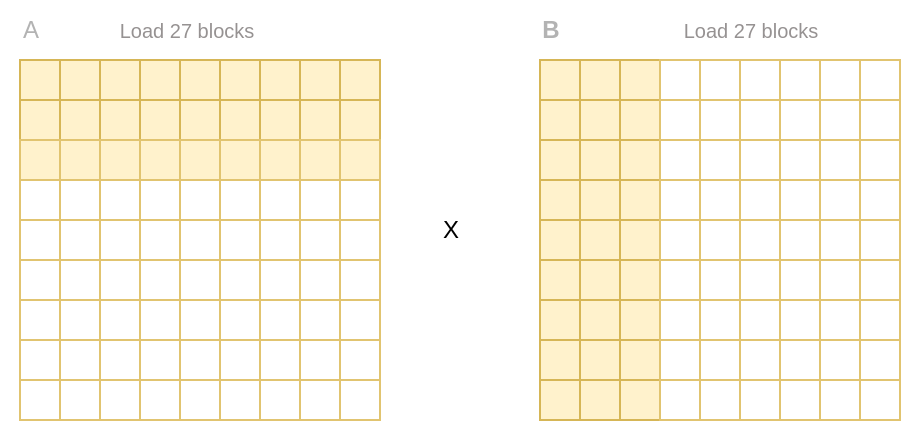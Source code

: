 <mxfile version="27.2.0">
  <diagram name="第 1 页" id="j6Y4k2UmRdQ2LZfALvH8">
    <mxGraphModel dx="1298" dy="830" grid="1" gridSize="10" guides="1" tooltips="1" connect="1" arrows="1" fold="1" page="1" pageScale="1" pageWidth="827" pageHeight="1169" math="0" shadow="0">
      <root>
        <mxCell id="0" />
        <mxCell id="1" parent="0" />
        <mxCell id="rxAq2k8TnSCdkmulAkpY-1" value="" style="rounded=0;whiteSpace=wrap;html=1;fillColor=#fff2cc;strokeColor=#d6b656;" parent="1" vertex="1">
          <mxGeometry x="280" y="80" width="20" height="20" as="geometry" />
        </mxCell>
        <mxCell id="rxAq2k8TnSCdkmulAkpY-2" value="" style="rounded=0;whiteSpace=wrap;html=1;fillColor=#fff2cc;strokeColor=#d6b656;" parent="1" vertex="1">
          <mxGeometry x="300" y="80" width="20" height="20" as="geometry" />
        </mxCell>
        <mxCell id="rxAq2k8TnSCdkmulAkpY-3" value="" style="rounded=0;whiteSpace=wrap;html=1;fillColor=#fff2cc;strokeColor=#d6b656;" parent="1" vertex="1">
          <mxGeometry x="320" y="80" width="20" height="20" as="geometry" />
        </mxCell>
        <mxCell id="rxAq2k8TnSCdkmulAkpY-4" value="" style="rounded=0;whiteSpace=wrap;html=1;fillColor=#fff2cc;strokeColor=#d6b656;" parent="1" vertex="1">
          <mxGeometry x="340" y="80" width="20" height="20" as="geometry" />
        </mxCell>
        <mxCell id="rxAq2k8TnSCdkmulAkpY-5" value="" style="rounded=0;whiteSpace=wrap;html=1;fillColor=#fff2cc;strokeColor=#d6b656;" parent="1" vertex="1">
          <mxGeometry x="360" y="80" width="20" height="20" as="geometry" />
        </mxCell>
        <mxCell id="rxAq2k8TnSCdkmulAkpY-6" value="" style="rounded=0;whiteSpace=wrap;html=1;fillColor=#fff2cc;strokeColor=#d6b656;" parent="1" vertex="1">
          <mxGeometry x="380" y="80" width="20" height="20" as="geometry" />
        </mxCell>
        <mxCell id="rxAq2k8TnSCdkmulAkpY-7" value="" style="rounded=0;whiteSpace=wrap;html=1;fillColor=#fff2cc;strokeColor=#d6b656;" parent="1" vertex="1">
          <mxGeometry x="400" y="80" width="20" height="20" as="geometry" />
        </mxCell>
        <mxCell id="rxAq2k8TnSCdkmulAkpY-8" value="" style="rounded=0;whiteSpace=wrap;html=1;fillColor=#fff2cc;strokeColor=#d6b656;" parent="1" vertex="1">
          <mxGeometry x="420" y="80" width="20" height="20" as="geometry" />
        </mxCell>
        <mxCell id="rxAq2k8TnSCdkmulAkpY-9" value="" style="rounded=0;whiteSpace=wrap;html=1;fillColor=#fff2cc;strokeColor=#d6b656;" parent="1" vertex="1">
          <mxGeometry x="440" y="80" width="20" height="20" as="geometry" />
        </mxCell>
        <mxCell id="rxAq2k8TnSCdkmulAkpY-11" value="" style="rounded=0;whiteSpace=wrap;html=1;fillColor=#fff2cc;strokeColor=#d6b656;" parent="1" vertex="1">
          <mxGeometry x="280" y="100" width="20" height="20" as="geometry" />
        </mxCell>
        <mxCell id="rxAq2k8TnSCdkmulAkpY-12" value="" style="rounded=0;whiteSpace=wrap;html=1;fillColor=#fff2cc;strokeColor=#d6b656;" parent="1" vertex="1">
          <mxGeometry x="300" y="100" width="20" height="20" as="geometry" />
        </mxCell>
        <mxCell id="rxAq2k8TnSCdkmulAkpY-13" value="" style="rounded=0;whiteSpace=wrap;html=1;fillColor=#fff2cc;strokeColor=#d6b656;" parent="1" vertex="1">
          <mxGeometry x="320" y="100" width="20" height="20" as="geometry" />
        </mxCell>
        <mxCell id="rxAq2k8TnSCdkmulAkpY-14" value="" style="rounded=0;whiteSpace=wrap;html=1;fillColor=#fff2cc;strokeColor=#d6b656;" parent="1" vertex="1">
          <mxGeometry x="340" y="100" width="20" height="20" as="geometry" />
        </mxCell>
        <mxCell id="rxAq2k8TnSCdkmulAkpY-15" value="" style="rounded=0;whiteSpace=wrap;html=1;fillColor=#fff2cc;strokeColor=#d6b656;" parent="1" vertex="1">
          <mxGeometry x="360" y="100" width="20" height="20" as="geometry" />
        </mxCell>
        <mxCell id="rxAq2k8TnSCdkmulAkpY-16" value="" style="rounded=0;whiteSpace=wrap;html=1;fillColor=#fff2cc;strokeColor=#d6b656;" parent="1" vertex="1">
          <mxGeometry x="380" y="100" width="20" height="20" as="geometry" />
        </mxCell>
        <mxCell id="rxAq2k8TnSCdkmulAkpY-17" value="" style="rounded=0;whiteSpace=wrap;html=1;fillColor=#fff2cc;strokeColor=#d6b656;" parent="1" vertex="1">
          <mxGeometry x="400" y="100" width="20" height="20" as="geometry" />
        </mxCell>
        <mxCell id="rxAq2k8TnSCdkmulAkpY-18" value="" style="rounded=0;whiteSpace=wrap;html=1;fillColor=#fff2cc;strokeColor=#d6b656;" parent="1" vertex="1">
          <mxGeometry x="420" y="100" width="20" height="20" as="geometry" />
        </mxCell>
        <mxCell id="rxAq2k8TnSCdkmulAkpY-19" value="" style="rounded=0;whiteSpace=wrap;html=1;fillColor=#fff2cc;strokeColor=#d6b656;" parent="1" vertex="1">
          <mxGeometry x="440" y="100" width="20" height="20" as="geometry" />
        </mxCell>
        <mxCell id="rxAq2k8TnSCdkmulAkpY-20" value="" style="rounded=0;whiteSpace=wrap;html=1;fillColor=#fff2cc;strokeColor=light-dark(#e1c470, #6d5100);" parent="1" vertex="1">
          <mxGeometry x="280" y="120" width="20" height="20" as="geometry" />
        </mxCell>
        <mxCell id="rxAq2k8TnSCdkmulAkpY-21" value="" style="rounded=0;whiteSpace=wrap;html=1;fillColor=#fff2cc;strokeColor=light-dark(#e1c470, #6d5100);" parent="1" vertex="1">
          <mxGeometry x="300" y="120" width="20" height="20" as="geometry" />
        </mxCell>
        <mxCell id="rxAq2k8TnSCdkmulAkpY-22" value="" style="rounded=0;whiteSpace=wrap;html=1;fillColor=#fff2cc;strokeColor=light-dark(#e1c470, #6d5100);" parent="1" vertex="1">
          <mxGeometry x="320" y="120" width="20" height="20" as="geometry" />
        </mxCell>
        <mxCell id="rxAq2k8TnSCdkmulAkpY-23" value="" style="rounded=0;whiteSpace=wrap;html=1;fillColor=#fff2cc;strokeColor=light-dark(#e1c470, #6d5100);" parent="1" vertex="1">
          <mxGeometry x="340" y="120" width="20" height="20" as="geometry" />
        </mxCell>
        <mxCell id="rxAq2k8TnSCdkmulAkpY-24" value="" style="rounded=0;whiteSpace=wrap;html=1;fillColor=#fff2cc;strokeColor=light-dark(#e1c470, #6d5100);" parent="1" vertex="1">
          <mxGeometry x="360" y="120" width="20" height="20" as="geometry" />
        </mxCell>
        <mxCell id="rxAq2k8TnSCdkmulAkpY-25" value="" style="rounded=0;whiteSpace=wrap;html=1;fillColor=#fff2cc;strokeColor=light-dark(#e1c470, #6d5100);" parent="1" vertex="1">
          <mxGeometry x="380" y="120" width="20" height="20" as="geometry" />
        </mxCell>
        <mxCell id="rxAq2k8TnSCdkmulAkpY-26" value="" style="rounded=0;whiteSpace=wrap;html=1;fillColor=#fff2cc;strokeColor=light-dark(#e1c470, #6d5100);" parent="1" vertex="1">
          <mxGeometry x="400" y="120" width="20" height="20" as="geometry" />
        </mxCell>
        <mxCell id="rxAq2k8TnSCdkmulAkpY-27" value="" style="rounded=0;whiteSpace=wrap;html=1;fillColor=#fff2cc;strokeColor=light-dark(#e1c470, #6d5100);" parent="1" vertex="1">
          <mxGeometry x="420" y="120" width="20" height="20" as="geometry" />
        </mxCell>
        <mxCell id="rxAq2k8TnSCdkmulAkpY-28" value="" style="rounded=0;whiteSpace=wrap;html=1;fillColor=#fff2cc;strokeColor=light-dark(#e1c470, #6d5100);" parent="1" vertex="1">
          <mxGeometry x="440" y="120" width="20" height="20" as="geometry" />
        </mxCell>
        <mxCell id="rxAq2k8TnSCdkmulAkpY-29" value="" style="rounded=0;whiteSpace=wrap;html=1;strokeColor=light-dark(#e1c470, #6d5100);" parent="1" vertex="1">
          <mxGeometry x="280" y="140" width="20" height="20" as="geometry" />
        </mxCell>
        <mxCell id="rxAq2k8TnSCdkmulAkpY-30" value="" style="rounded=0;whiteSpace=wrap;html=1;strokeColor=light-dark(#e1c470, #6d5100);" parent="1" vertex="1">
          <mxGeometry x="300" y="140" width="20" height="20" as="geometry" />
        </mxCell>
        <mxCell id="rxAq2k8TnSCdkmulAkpY-31" value="" style="rounded=0;whiteSpace=wrap;html=1;strokeColor=light-dark(#e1c470, #6d5100);" parent="1" vertex="1">
          <mxGeometry x="320" y="140" width="20" height="20" as="geometry" />
        </mxCell>
        <mxCell id="rxAq2k8TnSCdkmulAkpY-32" value="" style="rounded=0;whiteSpace=wrap;html=1;strokeColor=light-dark(#e1c470, #6d5100);" parent="1" vertex="1">
          <mxGeometry x="340" y="140" width="20" height="20" as="geometry" />
        </mxCell>
        <mxCell id="rxAq2k8TnSCdkmulAkpY-33" value="" style="rounded=0;whiteSpace=wrap;html=1;strokeColor=light-dark(#e1c470, #6d5100);" parent="1" vertex="1">
          <mxGeometry x="360" y="140" width="20" height="20" as="geometry" />
        </mxCell>
        <mxCell id="rxAq2k8TnSCdkmulAkpY-34" value="" style="rounded=0;whiteSpace=wrap;html=1;strokeColor=light-dark(#e1c470, #6d5100);" parent="1" vertex="1">
          <mxGeometry x="380" y="140" width="20" height="20" as="geometry" />
        </mxCell>
        <mxCell id="rxAq2k8TnSCdkmulAkpY-35" value="" style="rounded=0;whiteSpace=wrap;html=1;strokeColor=light-dark(#e1c470, #6d5100);" parent="1" vertex="1">
          <mxGeometry x="400" y="140" width="20" height="20" as="geometry" />
        </mxCell>
        <mxCell id="rxAq2k8TnSCdkmulAkpY-36" value="" style="rounded=0;whiteSpace=wrap;html=1;strokeColor=light-dark(#e1c470, #6d5100);" parent="1" vertex="1">
          <mxGeometry x="420" y="140" width="20" height="20" as="geometry" />
        </mxCell>
        <mxCell id="rxAq2k8TnSCdkmulAkpY-37" value="" style="rounded=0;whiteSpace=wrap;html=1;strokeColor=light-dark(#e1c470, #6d5100);" parent="1" vertex="1">
          <mxGeometry x="440" y="140" width="20" height="20" as="geometry" />
        </mxCell>
        <mxCell id="rxAq2k8TnSCdkmulAkpY-38" value="" style="rounded=0;whiteSpace=wrap;html=1;strokeColor=light-dark(#e1c470, #6d5100);" parent="1" vertex="1">
          <mxGeometry x="280" y="160" width="20" height="20" as="geometry" />
        </mxCell>
        <mxCell id="rxAq2k8TnSCdkmulAkpY-39" value="" style="rounded=0;whiteSpace=wrap;html=1;strokeColor=light-dark(#e1c470, #6d5100);" parent="1" vertex="1">
          <mxGeometry x="300" y="160" width="20" height="20" as="geometry" />
        </mxCell>
        <mxCell id="rxAq2k8TnSCdkmulAkpY-40" value="" style="rounded=0;whiteSpace=wrap;html=1;strokeColor=light-dark(#e1c470, #6d5100);" parent="1" vertex="1">
          <mxGeometry x="320" y="160" width="20" height="20" as="geometry" />
        </mxCell>
        <mxCell id="rxAq2k8TnSCdkmulAkpY-41" value="" style="rounded=0;whiteSpace=wrap;html=1;strokeColor=light-dark(#e1c470, #6d5100);" parent="1" vertex="1">
          <mxGeometry x="340" y="160" width="20" height="20" as="geometry" />
        </mxCell>
        <mxCell id="rxAq2k8TnSCdkmulAkpY-42" value="" style="rounded=0;whiteSpace=wrap;html=1;strokeColor=light-dark(#e1c470, #6d5100);" parent="1" vertex="1">
          <mxGeometry x="360" y="160" width="20" height="20" as="geometry" />
        </mxCell>
        <mxCell id="rxAq2k8TnSCdkmulAkpY-43" value="" style="rounded=0;whiteSpace=wrap;html=1;strokeColor=light-dark(#e1c470, #6d5100);" parent="1" vertex="1">
          <mxGeometry x="380" y="160" width="20" height="20" as="geometry" />
        </mxCell>
        <mxCell id="rxAq2k8TnSCdkmulAkpY-44" value="" style="rounded=0;whiteSpace=wrap;html=1;strokeColor=light-dark(#e1c470, #6d5100);" parent="1" vertex="1">
          <mxGeometry x="400" y="160" width="20" height="20" as="geometry" />
        </mxCell>
        <mxCell id="rxAq2k8TnSCdkmulAkpY-45" value="" style="rounded=0;whiteSpace=wrap;html=1;strokeColor=light-dark(#e1c470, #6d5100);" parent="1" vertex="1">
          <mxGeometry x="420" y="160" width="20" height="20" as="geometry" />
        </mxCell>
        <mxCell id="rxAq2k8TnSCdkmulAkpY-46" value="" style="rounded=0;whiteSpace=wrap;html=1;strokeColor=light-dark(#e1c470, #6d5100);" parent="1" vertex="1">
          <mxGeometry x="440" y="160" width="20" height="20" as="geometry" />
        </mxCell>
        <mxCell id="rxAq2k8TnSCdkmulAkpY-47" value="" style="rounded=0;whiteSpace=wrap;html=1;strokeColor=light-dark(#e1c470, #6d5100);" parent="1" vertex="1">
          <mxGeometry x="280" y="180" width="20" height="20" as="geometry" />
        </mxCell>
        <mxCell id="rxAq2k8TnSCdkmulAkpY-48" value="" style="rounded=0;whiteSpace=wrap;html=1;strokeColor=light-dark(#e1c470, #6d5100);" parent="1" vertex="1">
          <mxGeometry x="300" y="180" width="20" height="20" as="geometry" />
        </mxCell>
        <mxCell id="rxAq2k8TnSCdkmulAkpY-49" value="" style="rounded=0;whiteSpace=wrap;html=1;strokeColor=light-dark(#e1c470, #6d5100);" parent="1" vertex="1">
          <mxGeometry x="320" y="180" width="20" height="20" as="geometry" />
        </mxCell>
        <mxCell id="rxAq2k8TnSCdkmulAkpY-50" value="" style="rounded=0;whiteSpace=wrap;html=1;strokeColor=light-dark(#e1c470, #6d5100);" parent="1" vertex="1">
          <mxGeometry x="340" y="180" width="20" height="20" as="geometry" />
        </mxCell>
        <mxCell id="rxAq2k8TnSCdkmulAkpY-51" value="" style="rounded=0;whiteSpace=wrap;html=1;strokeColor=light-dark(#e1c470, #6d5100);" parent="1" vertex="1">
          <mxGeometry x="360" y="180" width="20" height="20" as="geometry" />
        </mxCell>
        <mxCell id="rxAq2k8TnSCdkmulAkpY-52" value="" style="rounded=0;whiteSpace=wrap;html=1;strokeColor=light-dark(#e1c470, #6d5100);" parent="1" vertex="1">
          <mxGeometry x="380" y="180" width="20" height="20" as="geometry" />
        </mxCell>
        <mxCell id="rxAq2k8TnSCdkmulAkpY-53" value="" style="rounded=0;whiteSpace=wrap;html=1;strokeColor=light-dark(#e1c470, #6d5100);" parent="1" vertex="1">
          <mxGeometry x="400" y="180" width="20" height="20" as="geometry" />
        </mxCell>
        <mxCell id="rxAq2k8TnSCdkmulAkpY-54" value="" style="rounded=0;whiteSpace=wrap;html=1;strokeColor=light-dark(#e1c470, #6d5100);" parent="1" vertex="1">
          <mxGeometry x="420" y="180" width="20" height="20" as="geometry" />
        </mxCell>
        <mxCell id="rxAq2k8TnSCdkmulAkpY-55" value="" style="rounded=0;whiteSpace=wrap;html=1;strokeColor=light-dark(#e1c470, #6d5100);" parent="1" vertex="1">
          <mxGeometry x="440" y="180" width="20" height="20" as="geometry" />
        </mxCell>
        <mxCell id="rxAq2k8TnSCdkmulAkpY-56" value="" style="rounded=0;whiteSpace=wrap;html=1;strokeColor=light-dark(#e1c470, #6d5100);" parent="1" vertex="1">
          <mxGeometry x="280" y="200" width="20" height="20" as="geometry" />
        </mxCell>
        <mxCell id="rxAq2k8TnSCdkmulAkpY-57" value="" style="rounded=0;whiteSpace=wrap;html=1;strokeColor=light-dark(#e1c470, #6d5100);" parent="1" vertex="1">
          <mxGeometry x="300" y="200" width="20" height="20" as="geometry" />
        </mxCell>
        <mxCell id="rxAq2k8TnSCdkmulAkpY-58" value="" style="rounded=0;whiteSpace=wrap;html=1;strokeColor=light-dark(#e1c470, #6d5100);" parent="1" vertex="1">
          <mxGeometry x="320" y="200" width="20" height="20" as="geometry" />
        </mxCell>
        <mxCell id="rxAq2k8TnSCdkmulAkpY-59" value="" style="rounded=0;whiteSpace=wrap;html=1;strokeColor=light-dark(#e1c470, #6d5100);" parent="1" vertex="1">
          <mxGeometry x="340" y="200" width="20" height="20" as="geometry" />
        </mxCell>
        <mxCell id="rxAq2k8TnSCdkmulAkpY-60" value="" style="rounded=0;whiteSpace=wrap;html=1;strokeColor=light-dark(#e1c470, #6d5100);" parent="1" vertex="1">
          <mxGeometry x="360" y="200" width="20" height="20" as="geometry" />
        </mxCell>
        <mxCell id="rxAq2k8TnSCdkmulAkpY-61" value="" style="rounded=0;whiteSpace=wrap;html=1;strokeColor=light-dark(#e1c470, #6d5100);" parent="1" vertex="1">
          <mxGeometry x="380" y="200" width="20" height="20" as="geometry" />
        </mxCell>
        <mxCell id="rxAq2k8TnSCdkmulAkpY-62" value="" style="rounded=0;whiteSpace=wrap;html=1;strokeColor=light-dark(#e1c470, #6d5100);" parent="1" vertex="1">
          <mxGeometry x="400" y="200" width="20" height="20" as="geometry" />
        </mxCell>
        <mxCell id="rxAq2k8TnSCdkmulAkpY-63" value="" style="rounded=0;whiteSpace=wrap;html=1;strokeColor=light-dark(#e1c470, #6d5100);" parent="1" vertex="1">
          <mxGeometry x="420" y="200" width="20" height="20" as="geometry" />
        </mxCell>
        <mxCell id="rxAq2k8TnSCdkmulAkpY-64" value="" style="rounded=0;whiteSpace=wrap;html=1;strokeColor=light-dark(#e1c470, #6d5100);" parent="1" vertex="1">
          <mxGeometry x="440" y="200" width="20" height="20" as="geometry" />
        </mxCell>
        <mxCell id="rxAq2k8TnSCdkmulAkpY-65" value="" style="rounded=0;whiteSpace=wrap;html=1;strokeColor=light-dark(#e1c470, #6d5100);" parent="1" vertex="1">
          <mxGeometry x="280" y="220" width="20" height="20" as="geometry" />
        </mxCell>
        <mxCell id="rxAq2k8TnSCdkmulAkpY-66" value="" style="rounded=0;whiteSpace=wrap;html=1;strokeColor=light-dark(#e1c470, #6d5100);" parent="1" vertex="1">
          <mxGeometry x="300" y="220" width="20" height="20" as="geometry" />
        </mxCell>
        <mxCell id="rxAq2k8TnSCdkmulAkpY-67" value="" style="rounded=0;whiteSpace=wrap;html=1;strokeColor=light-dark(#e1c470, #6d5100);" parent="1" vertex="1">
          <mxGeometry x="320" y="220" width="20" height="20" as="geometry" />
        </mxCell>
        <mxCell id="rxAq2k8TnSCdkmulAkpY-68" value="" style="rounded=0;whiteSpace=wrap;html=1;strokeColor=light-dark(#e1c470, #6d5100);" parent="1" vertex="1">
          <mxGeometry x="340" y="220" width="20" height="20" as="geometry" />
        </mxCell>
        <mxCell id="rxAq2k8TnSCdkmulAkpY-69" value="" style="rounded=0;whiteSpace=wrap;html=1;strokeColor=light-dark(#e1c470, #6d5100);" parent="1" vertex="1">
          <mxGeometry x="360" y="220" width="20" height="20" as="geometry" />
        </mxCell>
        <mxCell id="rxAq2k8TnSCdkmulAkpY-70" value="" style="rounded=0;whiteSpace=wrap;html=1;strokeColor=light-dark(#e1c470, #6d5100);" parent="1" vertex="1">
          <mxGeometry x="380" y="220" width="20" height="20" as="geometry" />
        </mxCell>
        <mxCell id="rxAq2k8TnSCdkmulAkpY-71" value="" style="rounded=0;whiteSpace=wrap;html=1;strokeColor=light-dark(#e1c470, #6d5100);" parent="1" vertex="1">
          <mxGeometry x="400" y="220" width="20" height="20" as="geometry" />
        </mxCell>
        <mxCell id="rxAq2k8TnSCdkmulAkpY-72" value="" style="rounded=0;whiteSpace=wrap;html=1;strokeColor=light-dark(#e1c470, #6d5100);" parent="1" vertex="1">
          <mxGeometry x="420" y="220" width="20" height="20" as="geometry" />
        </mxCell>
        <mxCell id="rxAq2k8TnSCdkmulAkpY-73" value="" style="rounded=0;whiteSpace=wrap;html=1;strokeColor=light-dark(#e1c470, #6d5100);" parent="1" vertex="1">
          <mxGeometry x="440" y="220" width="20" height="20" as="geometry" />
        </mxCell>
        <mxCell id="rxAq2k8TnSCdkmulAkpY-74" value="" style="rounded=0;whiteSpace=wrap;html=1;strokeColor=light-dark(#e1c470, #6d5100);" parent="1" vertex="1">
          <mxGeometry x="280" y="240" width="20" height="20" as="geometry" />
        </mxCell>
        <mxCell id="rxAq2k8TnSCdkmulAkpY-75" value="" style="rounded=0;whiteSpace=wrap;html=1;strokeColor=light-dark(#e1c470, #6d5100);" parent="1" vertex="1">
          <mxGeometry x="300" y="240" width="20" height="20" as="geometry" />
        </mxCell>
        <mxCell id="rxAq2k8TnSCdkmulAkpY-76" value="" style="rounded=0;whiteSpace=wrap;html=1;strokeColor=light-dark(#e1c470, #6d5100);" parent="1" vertex="1">
          <mxGeometry x="320" y="240" width="20" height="20" as="geometry" />
        </mxCell>
        <mxCell id="rxAq2k8TnSCdkmulAkpY-77" value="" style="rounded=0;whiteSpace=wrap;html=1;strokeColor=light-dark(#e1c470, #6d5100);" parent="1" vertex="1">
          <mxGeometry x="340" y="240" width="20" height="20" as="geometry" />
        </mxCell>
        <mxCell id="rxAq2k8TnSCdkmulAkpY-78" value="" style="rounded=0;whiteSpace=wrap;html=1;strokeColor=light-dark(#e1c470, #6d5100);" parent="1" vertex="1">
          <mxGeometry x="360" y="240" width="20" height="20" as="geometry" />
        </mxCell>
        <mxCell id="rxAq2k8TnSCdkmulAkpY-79" value="" style="rounded=0;whiteSpace=wrap;html=1;strokeColor=light-dark(#e1c470, #6d5100);" parent="1" vertex="1">
          <mxGeometry x="380" y="240" width="20" height="20" as="geometry" />
        </mxCell>
        <mxCell id="rxAq2k8TnSCdkmulAkpY-80" value="" style="rounded=0;whiteSpace=wrap;html=1;strokeColor=light-dark(#e1c470, #6d5100);" parent="1" vertex="1">
          <mxGeometry x="400" y="240" width="20" height="20" as="geometry" />
        </mxCell>
        <mxCell id="rxAq2k8TnSCdkmulAkpY-81" value="" style="rounded=0;whiteSpace=wrap;html=1;strokeColor=light-dark(#e1c470, #6d5100);" parent="1" vertex="1">
          <mxGeometry x="420" y="240" width="20" height="20" as="geometry" />
        </mxCell>
        <mxCell id="rxAq2k8TnSCdkmulAkpY-82" value="" style="rounded=0;whiteSpace=wrap;html=1;strokeColor=light-dark(#e1c470, #6d5100);" parent="1" vertex="1">
          <mxGeometry x="440" y="240" width="20" height="20" as="geometry" />
        </mxCell>
        <mxCell id="rxAq2k8TnSCdkmulAkpY-83" value="" style="rounded=0;whiteSpace=wrap;html=1;strokeColor=#d6b656;fillColor=#fff2cc;" parent="1" vertex="1">
          <mxGeometry x="540" y="80" width="20" height="20" as="geometry" />
        </mxCell>
        <mxCell id="rxAq2k8TnSCdkmulAkpY-84" value="" style="rounded=0;whiteSpace=wrap;html=1;strokeColor=#d6b656;fillColor=#fff2cc;" parent="1" vertex="1">
          <mxGeometry x="560" y="80" width="20" height="20" as="geometry" />
        </mxCell>
        <mxCell id="rxAq2k8TnSCdkmulAkpY-85" value="" style="rounded=0;whiteSpace=wrap;html=1;strokeColor=#d6b656;fillColor=#fff2cc;" parent="1" vertex="1">
          <mxGeometry x="580" y="80" width="20" height="20" as="geometry" />
        </mxCell>
        <mxCell id="rxAq2k8TnSCdkmulAkpY-86" value="" style="rounded=0;whiteSpace=wrap;html=1;strokeColor=light-dark(#e1c470, #6d5100);" parent="1" vertex="1">
          <mxGeometry x="600" y="80" width="20" height="20" as="geometry" />
        </mxCell>
        <mxCell id="rxAq2k8TnSCdkmulAkpY-87" value="" style="rounded=0;whiteSpace=wrap;html=1;strokeColor=light-dark(#e1c470, #6d5100);" parent="1" vertex="1">
          <mxGeometry x="620" y="80" width="20" height="20" as="geometry" />
        </mxCell>
        <mxCell id="rxAq2k8TnSCdkmulAkpY-88" value="" style="rounded=0;whiteSpace=wrap;html=1;strokeColor=light-dark(#e1c470, #6d5100);" parent="1" vertex="1">
          <mxGeometry x="640" y="80" width="20" height="20" as="geometry" />
        </mxCell>
        <mxCell id="rxAq2k8TnSCdkmulAkpY-89" value="" style="rounded=0;whiteSpace=wrap;html=1;strokeColor=light-dark(#e1c470, #6d5100);" parent="1" vertex="1">
          <mxGeometry x="660" y="80" width="20" height="20" as="geometry" />
        </mxCell>
        <mxCell id="rxAq2k8TnSCdkmulAkpY-90" value="" style="rounded=0;whiteSpace=wrap;html=1;strokeColor=light-dark(#e1c470, #6d5100);" parent="1" vertex="1">
          <mxGeometry x="680" y="80" width="20" height="20" as="geometry" />
        </mxCell>
        <mxCell id="rxAq2k8TnSCdkmulAkpY-91" value="" style="rounded=0;whiteSpace=wrap;html=1;strokeColor=light-dark(#e1c470, #6d5100);" parent="1" vertex="1">
          <mxGeometry x="700" y="80" width="20" height="20" as="geometry" />
        </mxCell>
        <mxCell id="rxAq2k8TnSCdkmulAkpY-92" value="" style="rounded=0;whiteSpace=wrap;html=1;strokeColor=#d6b656;fillColor=#fff2cc;" parent="1" vertex="1">
          <mxGeometry x="540" y="100" width="20" height="20" as="geometry" />
        </mxCell>
        <mxCell id="rxAq2k8TnSCdkmulAkpY-93" value="" style="rounded=0;whiteSpace=wrap;html=1;strokeColor=#d6b656;fillColor=#fff2cc;" parent="1" vertex="1">
          <mxGeometry x="560" y="100" width="20" height="20" as="geometry" />
        </mxCell>
        <mxCell id="rxAq2k8TnSCdkmulAkpY-94" value="" style="rounded=0;whiteSpace=wrap;html=1;strokeColor=#d6b656;fillColor=#fff2cc;" parent="1" vertex="1">
          <mxGeometry x="580" y="100" width="20" height="20" as="geometry" />
        </mxCell>
        <mxCell id="rxAq2k8TnSCdkmulAkpY-95" value="" style="rounded=0;whiteSpace=wrap;html=1;strokeColor=light-dark(#e1c470, #6d5100);" parent="1" vertex="1">
          <mxGeometry x="600" y="100" width="20" height="20" as="geometry" />
        </mxCell>
        <mxCell id="rxAq2k8TnSCdkmulAkpY-96" value="" style="rounded=0;whiteSpace=wrap;html=1;strokeColor=light-dark(#e1c470, #6d5100);" parent="1" vertex="1">
          <mxGeometry x="620" y="100" width="20" height="20" as="geometry" />
        </mxCell>
        <mxCell id="rxAq2k8TnSCdkmulAkpY-97" value="" style="rounded=0;whiteSpace=wrap;html=1;strokeColor=light-dark(#e1c470, #6d5100);" parent="1" vertex="1">
          <mxGeometry x="640" y="100" width="20" height="20" as="geometry" />
        </mxCell>
        <mxCell id="rxAq2k8TnSCdkmulAkpY-98" value="" style="rounded=0;whiteSpace=wrap;html=1;strokeColor=light-dark(#e1c470, #6d5100);" parent="1" vertex="1">
          <mxGeometry x="660" y="100" width="20" height="20" as="geometry" />
        </mxCell>
        <mxCell id="rxAq2k8TnSCdkmulAkpY-99" value="" style="rounded=0;whiteSpace=wrap;html=1;strokeColor=light-dark(#e1c470, #6d5100);" parent="1" vertex="1">
          <mxGeometry x="680" y="100" width="20" height="20" as="geometry" />
        </mxCell>
        <mxCell id="rxAq2k8TnSCdkmulAkpY-100" value="" style="rounded=0;whiteSpace=wrap;html=1;strokeColor=light-dark(#e1c470, #6d5100);" parent="1" vertex="1">
          <mxGeometry x="700" y="100" width="20" height="20" as="geometry" />
        </mxCell>
        <mxCell id="rxAq2k8TnSCdkmulAkpY-101" value="" style="rounded=0;whiteSpace=wrap;html=1;strokeColor=#d6b656;fillColor=#fff2cc;" parent="1" vertex="1">
          <mxGeometry x="540" y="120" width="20" height="20" as="geometry" />
        </mxCell>
        <mxCell id="rxAq2k8TnSCdkmulAkpY-102" value="" style="rounded=0;whiteSpace=wrap;html=1;strokeColor=#d6b656;fillColor=#fff2cc;" parent="1" vertex="1">
          <mxGeometry x="560" y="120" width="20" height="20" as="geometry" />
        </mxCell>
        <mxCell id="rxAq2k8TnSCdkmulAkpY-103" value="" style="rounded=0;whiteSpace=wrap;html=1;strokeColor=#d6b656;fillColor=#fff2cc;" parent="1" vertex="1">
          <mxGeometry x="580" y="120" width="20" height="20" as="geometry" />
        </mxCell>
        <mxCell id="rxAq2k8TnSCdkmulAkpY-104" value="" style="rounded=0;whiteSpace=wrap;html=1;strokeColor=light-dark(#e1c470, #6d5100);" parent="1" vertex="1">
          <mxGeometry x="600" y="120" width="20" height="20" as="geometry" />
        </mxCell>
        <mxCell id="rxAq2k8TnSCdkmulAkpY-105" value="" style="rounded=0;whiteSpace=wrap;html=1;strokeColor=light-dark(#e1c470, #6d5100);" parent="1" vertex="1">
          <mxGeometry x="620" y="120" width="20" height="20" as="geometry" />
        </mxCell>
        <mxCell id="rxAq2k8TnSCdkmulAkpY-106" value="" style="rounded=0;whiteSpace=wrap;html=1;strokeColor=light-dark(#e1c470, #6d5100);" parent="1" vertex="1">
          <mxGeometry x="640" y="120" width="20" height="20" as="geometry" />
        </mxCell>
        <mxCell id="rxAq2k8TnSCdkmulAkpY-107" value="" style="rounded=0;whiteSpace=wrap;html=1;strokeColor=light-dark(#e1c470, #6d5100);" parent="1" vertex="1">
          <mxGeometry x="660" y="120" width="20" height="20" as="geometry" />
        </mxCell>
        <mxCell id="rxAq2k8TnSCdkmulAkpY-108" value="" style="rounded=0;whiteSpace=wrap;html=1;strokeColor=light-dark(#e1c470, #6d5100);" parent="1" vertex="1">
          <mxGeometry x="680" y="120" width="20" height="20" as="geometry" />
        </mxCell>
        <mxCell id="rxAq2k8TnSCdkmulAkpY-109" value="" style="rounded=0;whiteSpace=wrap;html=1;strokeColor=light-dark(#e1c470, #6d5100);" parent="1" vertex="1">
          <mxGeometry x="700" y="120" width="20" height="20" as="geometry" />
        </mxCell>
        <mxCell id="rxAq2k8TnSCdkmulAkpY-110" value="" style="rounded=0;whiteSpace=wrap;html=1;strokeColor=#d6b656;fillColor=#fff2cc;" parent="1" vertex="1">
          <mxGeometry x="540" y="140" width="20" height="20" as="geometry" />
        </mxCell>
        <mxCell id="rxAq2k8TnSCdkmulAkpY-111" value="" style="rounded=0;whiteSpace=wrap;html=1;strokeColor=#d6b656;fillColor=#fff2cc;" parent="1" vertex="1">
          <mxGeometry x="560" y="140" width="20" height="20" as="geometry" />
        </mxCell>
        <mxCell id="rxAq2k8TnSCdkmulAkpY-112" value="" style="rounded=0;whiteSpace=wrap;html=1;strokeColor=#d6b656;fillColor=#fff2cc;" parent="1" vertex="1">
          <mxGeometry x="580" y="140" width="20" height="20" as="geometry" />
        </mxCell>
        <mxCell id="rxAq2k8TnSCdkmulAkpY-113" value="" style="rounded=0;whiteSpace=wrap;html=1;strokeColor=light-dark(#e1c470, #6d5100);" parent="1" vertex="1">
          <mxGeometry x="600" y="140" width="20" height="20" as="geometry" />
        </mxCell>
        <mxCell id="rxAq2k8TnSCdkmulAkpY-114" value="" style="rounded=0;whiteSpace=wrap;html=1;strokeColor=light-dark(#e1c470, #6d5100);" parent="1" vertex="1">
          <mxGeometry x="620" y="140" width="20" height="20" as="geometry" />
        </mxCell>
        <mxCell id="rxAq2k8TnSCdkmulAkpY-115" value="" style="rounded=0;whiteSpace=wrap;html=1;strokeColor=light-dark(#e1c470, #6d5100);" parent="1" vertex="1">
          <mxGeometry x="640" y="140" width="20" height="20" as="geometry" />
        </mxCell>
        <mxCell id="rxAq2k8TnSCdkmulAkpY-116" value="" style="rounded=0;whiteSpace=wrap;html=1;strokeColor=light-dark(#e1c470, #6d5100);" parent="1" vertex="1">
          <mxGeometry x="660" y="140" width="20" height="20" as="geometry" />
        </mxCell>
        <mxCell id="rxAq2k8TnSCdkmulAkpY-117" value="" style="rounded=0;whiteSpace=wrap;html=1;strokeColor=light-dark(#e1c470, #6d5100);" parent="1" vertex="1">
          <mxGeometry x="680" y="140" width="20" height="20" as="geometry" />
        </mxCell>
        <mxCell id="rxAq2k8TnSCdkmulAkpY-118" value="" style="rounded=0;whiteSpace=wrap;html=1;strokeColor=light-dark(#e1c470, #6d5100);" parent="1" vertex="1">
          <mxGeometry x="700" y="140" width="20" height="20" as="geometry" />
        </mxCell>
        <mxCell id="rxAq2k8TnSCdkmulAkpY-119" value="" style="rounded=0;whiteSpace=wrap;html=1;strokeColor=#d6b656;fillColor=#fff2cc;" parent="1" vertex="1">
          <mxGeometry x="540" y="160" width="20" height="20" as="geometry" />
        </mxCell>
        <mxCell id="rxAq2k8TnSCdkmulAkpY-120" value="" style="rounded=0;whiteSpace=wrap;html=1;strokeColor=#d6b656;fillColor=#fff2cc;" parent="1" vertex="1">
          <mxGeometry x="560" y="160" width="20" height="20" as="geometry" />
        </mxCell>
        <mxCell id="rxAq2k8TnSCdkmulAkpY-121" value="" style="rounded=0;whiteSpace=wrap;html=1;strokeColor=#d6b656;fillColor=#fff2cc;" parent="1" vertex="1">
          <mxGeometry x="580" y="160" width="20" height="20" as="geometry" />
        </mxCell>
        <mxCell id="rxAq2k8TnSCdkmulAkpY-122" value="" style="rounded=0;whiteSpace=wrap;html=1;strokeColor=light-dark(#e1c470, #6d5100);" parent="1" vertex="1">
          <mxGeometry x="600" y="160" width="20" height="20" as="geometry" />
        </mxCell>
        <mxCell id="rxAq2k8TnSCdkmulAkpY-123" value="" style="rounded=0;whiteSpace=wrap;html=1;strokeColor=light-dark(#e1c470, #6d5100);" parent="1" vertex="1">
          <mxGeometry x="620" y="160" width="20" height="20" as="geometry" />
        </mxCell>
        <mxCell id="rxAq2k8TnSCdkmulAkpY-124" value="" style="rounded=0;whiteSpace=wrap;html=1;strokeColor=light-dark(#e1c470, #6d5100);" parent="1" vertex="1">
          <mxGeometry x="640" y="160" width="20" height="20" as="geometry" />
        </mxCell>
        <mxCell id="rxAq2k8TnSCdkmulAkpY-125" value="" style="rounded=0;whiteSpace=wrap;html=1;strokeColor=light-dark(#e1c470, #6d5100);" parent="1" vertex="1">
          <mxGeometry x="660" y="160" width="20" height="20" as="geometry" />
        </mxCell>
        <mxCell id="rxAq2k8TnSCdkmulAkpY-126" value="" style="rounded=0;whiteSpace=wrap;html=1;strokeColor=light-dark(#e1c470, #6d5100);" parent="1" vertex="1">
          <mxGeometry x="680" y="160" width="20" height="20" as="geometry" />
        </mxCell>
        <mxCell id="rxAq2k8TnSCdkmulAkpY-127" value="" style="rounded=0;whiteSpace=wrap;html=1;strokeColor=light-dark(#e1c470, #6d5100);" parent="1" vertex="1">
          <mxGeometry x="700" y="160" width="20" height="20" as="geometry" />
        </mxCell>
        <mxCell id="rxAq2k8TnSCdkmulAkpY-128" value="" style="rounded=0;whiteSpace=wrap;html=1;strokeColor=#d6b656;fillColor=#fff2cc;" parent="1" vertex="1">
          <mxGeometry x="540" y="180" width="20" height="20" as="geometry" />
        </mxCell>
        <mxCell id="rxAq2k8TnSCdkmulAkpY-129" value="" style="rounded=0;whiteSpace=wrap;html=1;strokeColor=#d6b656;fillColor=#fff2cc;" parent="1" vertex="1">
          <mxGeometry x="560" y="180" width="20" height="20" as="geometry" />
        </mxCell>
        <mxCell id="rxAq2k8TnSCdkmulAkpY-130" value="" style="rounded=0;whiteSpace=wrap;html=1;strokeColor=#d6b656;fillColor=#fff2cc;" parent="1" vertex="1">
          <mxGeometry x="580" y="180" width="20" height="20" as="geometry" />
        </mxCell>
        <mxCell id="rxAq2k8TnSCdkmulAkpY-131" value="" style="rounded=0;whiteSpace=wrap;html=1;strokeColor=light-dark(#e1c470, #6d5100);" parent="1" vertex="1">
          <mxGeometry x="600" y="180" width="20" height="20" as="geometry" />
        </mxCell>
        <mxCell id="rxAq2k8TnSCdkmulAkpY-132" value="" style="rounded=0;whiteSpace=wrap;html=1;strokeColor=light-dark(#e1c470, #6d5100);" parent="1" vertex="1">
          <mxGeometry x="620" y="180" width="20" height="20" as="geometry" />
        </mxCell>
        <mxCell id="rxAq2k8TnSCdkmulAkpY-133" value="" style="rounded=0;whiteSpace=wrap;html=1;strokeColor=light-dark(#e1c470, #6d5100);" parent="1" vertex="1">
          <mxGeometry x="640" y="180" width="20" height="20" as="geometry" />
        </mxCell>
        <mxCell id="rxAq2k8TnSCdkmulAkpY-134" value="" style="rounded=0;whiteSpace=wrap;html=1;strokeColor=light-dark(#e1c470, #6d5100);" parent="1" vertex="1">
          <mxGeometry x="660" y="180" width="20" height="20" as="geometry" />
        </mxCell>
        <mxCell id="rxAq2k8TnSCdkmulAkpY-135" value="" style="rounded=0;whiteSpace=wrap;html=1;strokeColor=light-dark(#e1c470, #6d5100);" parent="1" vertex="1">
          <mxGeometry x="680" y="180" width="20" height="20" as="geometry" />
        </mxCell>
        <mxCell id="rxAq2k8TnSCdkmulAkpY-136" value="" style="rounded=0;whiteSpace=wrap;html=1;strokeColor=light-dark(#e1c470, #6d5100);" parent="1" vertex="1">
          <mxGeometry x="700" y="180" width="20" height="20" as="geometry" />
        </mxCell>
        <mxCell id="rxAq2k8TnSCdkmulAkpY-137" value="" style="rounded=0;whiteSpace=wrap;html=1;strokeColor=#d6b656;fillColor=#fff2cc;" parent="1" vertex="1">
          <mxGeometry x="540" y="200" width="20" height="20" as="geometry" />
        </mxCell>
        <mxCell id="rxAq2k8TnSCdkmulAkpY-138" value="" style="rounded=0;whiteSpace=wrap;html=1;strokeColor=#d6b656;fillColor=#fff2cc;" parent="1" vertex="1">
          <mxGeometry x="560" y="200" width="20" height="20" as="geometry" />
        </mxCell>
        <mxCell id="rxAq2k8TnSCdkmulAkpY-139" value="" style="rounded=0;whiteSpace=wrap;html=1;strokeColor=#d6b656;fillColor=#fff2cc;" parent="1" vertex="1">
          <mxGeometry x="580" y="200" width="20" height="20" as="geometry" />
        </mxCell>
        <mxCell id="rxAq2k8TnSCdkmulAkpY-140" value="" style="rounded=0;whiteSpace=wrap;html=1;strokeColor=light-dark(#e1c470, #6d5100);" parent="1" vertex="1">
          <mxGeometry x="600" y="200" width="20" height="20" as="geometry" />
        </mxCell>
        <mxCell id="rxAq2k8TnSCdkmulAkpY-141" value="" style="rounded=0;whiteSpace=wrap;html=1;strokeColor=light-dark(#e1c470, #6d5100);" parent="1" vertex="1">
          <mxGeometry x="620" y="200" width="20" height="20" as="geometry" />
        </mxCell>
        <mxCell id="rxAq2k8TnSCdkmulAkpY-142" value="" style="rounded=0;whiteSpace=wrap;html=1;strokeColor=light-dark(#e1c470, #6d5100);" parent="1" vertex="1">
          <mxGeometry x="640" y="200" width="20" height="20" as="geometry" />
        </mxCell>
        <mxCell id="rxAq2k8TnSCdkmulAkpY-143" value="" style="rounded=0;whiteSpace=wrap;html=1;strokeColor=light-dark(#e1c470, #6d5100);" parent="1" vertex="1">
          <mxGeometry x="660" y="200" width="20" height="20" as="geometry" />
        </mxCell>
        <mxCell id="rxAq2k8TnSCdkmulAkpY-144" value="" style="rounded=0;whiteSpace=wrap;html=1;strokeColor=light-dark(#e1c470, #6d5100);" parent="1" vertex="1">
          <mxGeometry x="680" y="200" width="20" height="20" as="geometry" />
        </mxCell>
        <mxCell id="rxAq2k8TnSCdkmulAkpY-145" value="" style="rounded=0;whiteSpace=wrap;html=1;strokeColor=light-dark(#e1c470, #6d5100);" parent="1" vertex="1">
          <mxGeometry x="700" y="200" width="20" height="20" as="geometry" />
        </mxCell>
        <mxCell id="rxAq2k8TnSCdkmulAkpY-146" value="" style="rounded=0;whiteSpace=wrap;html=1;strokeColor=#d6b656;fillColor=#fff2cc;" parent="1" vertex="1">
          <mxGeometry x="540" y="220" width="20" height="20" as="geometry" />
        </mxCell>
        <mxCell id="rxAq2k8TnSCdkmulAkpY-147" value="" style="rounded=0;whiteSpace=wrap;html=1;strokeColor=#d6b656;fillColor=#fff2cc;" parent="1" vertex="1">
          <mxGeometry x="560" y="220" width="20" height="20" as="geometry" />
        </mxCell>
        <mxCell id="rxAq2k8TnSCdkmulAkpY-148" value="" style="rounded=0;whiteSpace=wrap;html=1;strokeColor=#d6b656;fillColor=#fff2cc;" parent="1" vertex="1">
          <mxGeometry x="580" y="220" width="20" height="20" as="geometry" />
        </mxCell>
        <mxCell id="rxAq2k8TnSCdkmulAkpY-149" value="" style="rounded=0;whiteSpace=wrap;html=1;strokeColor=light-dark(#e1c470, #6d5100);" parent="1" vertex="1">
          <mxGeometry x="600" y="220" width="20" height="20" as="geometry" />
        </mxCell>
        <mxCell id="rxAq2k8TnSCdkmulAkpY-150" value="" style="rounded=0;whiteSpace=wrap;html=1;strokeColor=light-dark(#e1c470, #6d5100);" parent="1" vertex="1">
          <mxGeometry x="620" y="220" width="20" height="20" as="geometry" />
        </mxCell>
        <mxCell id="rxAq2k8TnSCdkmulAkpY-151" value="" style="rounded=0;whiteSpace=wrap;html=1;strokeColor=light-dark(#e1c470, #6d5100);" parent="1" vertex="1">
          <mxGeometry x="640" y="220" width="20" height="20" as="geometry" />
        </mxCell>
        <mxCell id="rxAq2k8TnSCdkmulAkpY-152" value="" style="rounded=0;whiteSpace=wrap;html=1;strokeColor=light-dark(#e1c470, #6d5100);" parent="1" vertex="1">
          <mxGeometry x="660" y="220" width="20" height="20" as="geometry" />
        </mxCell>
        <mxCell id="rxAq2k8TnSCdkmulAkpY-153" value="" style="rounded=0;whiteSpace=wrap;html=1;strokeColor=light-dark(#e1c470, #6d5100);" parent="1" vertex="1">
          <mxGeometry x="680" y="220" width="20" height="20" as="geometry" />
        </mxCell>
        <mxCell id="rxAq2k8TnSCdkmulAkpY-154" value="" style="rounded=0;whiteSpace=wrap;html=1;strokeColor=light-dark(#e1c470, #6d5100);" parent="1" vertex="1">
          <mxGeometry x="700" y="220" width="20" height="20" as="geometry" />
        </mxCell>
        <mxCell id="rxAq2k8TnSCdkmulAkpY-155" value="" style="rounded=0;whiteSpace=wrap;html=1;strokeColor=#d6b656;fillColor=#fff2cc;" parent="1" vertex="1">
          <mxGeometry x="540" y="240" width="20" height="20" as="geometry" />
        </mxCell>
        <mxCell id="rxAq2k8TnSCdkmulAkpY-156" value="" style="rounded=0;whiteSpace=wrap;html=1;strokeColor=#d6b656;fillColor=#fff2cc;" parent="1" vertex="1">
          <mxGeometry x="560" y="240" width="20" height="20" as="geometry" />
        </mxCell>
        <mxCell id="rxAq2k8TnSCdkmulAkpY-157" value="" style="rounded=0;whiteSpace=wrap;html=1;strokeColor=#d6b656;fillColor=#fff2cc;" parent="1" vertex="1">
          <mxGeometry x="580" y="240" width="20" height="20" as="geometry" />
        </mxCell>
        <mxCell id="rxAq2k8TnSCdkmulAkpY-158" value="" style="rounded=0;whiteSpace=wrap;html=1;strokeColor=light-dark(#e1c470, #6d5100);" parent="1" vertex="1">
          <mxGeometry x="600" y="240" width="20" height="20" as="geometry" />
        </mxCell>
        <mxCell id="rxAq2k8TnSCdkmulAkpY-159" value="" style="rounded=0;whiteSpace=wrap;html=1;strokeColor=light-dark(#e1c470, #6d5100);" parent="1" vertex="1">
          <mxGeometry x="620" y="240" width="20" height="20" as="geometry" />
        </mxCell>
        <mxCell id="rxAq2k8TnSCdkmulAkpY-160" value="" style="rounded=0;whiteSpace=wrap;html=1;strokeColor=light-dark(#e1c470, #6d5100);" parent="1" vertex="1">
          <mxGeometry x="640" y="240" width="20" height="20" as="geometry" />
        </mxCell>
        <mxCell id="rxAq2k8TnSCdkmulAkpY-161" value="" style="rounded=0;whiteSpace=wrap;html=1;strokeColor=light-dark(#e1c470, #6d5100);" parent="1" vertex="1">
          <mxGeometry x="660" y="240" width="20" height="20" as="geometry" />
        </mxCell>
        <mxCell id="rxAq2k8TnSCdkmulAkpY-162" value="" style="rounded=0;whiteSpace=wrap;html=1;strokeColor=light-dark(#e1c470, #6d5100);" parent="1" vertex="1">
          <mxGeometry x="680" y="240" width="20" height="20" as="geometry" />
        </mxCell>
        <mxCell id="rxAq2k8TnSCdkmulAkpY-163" value="" style="rounded=0;whiteSpace=wrap;html=1;strokeColor=light-dark(#e1c470, #6d5100);" parent="1" vertex="1">
          <mxGeometry x="700" y="240" width="20" height="20" as="geometry" />
        </mxCell>
        <mxCell id="rxAq2k8TnSCdkmulAkpY-164" value="A" style="text;html=1;align=center;verticalAlign=middle;resizable=0;points=[];autosize=1;strokeColor=none;fillColor=none;fontColor=#B3B3B3;" parent="1" vertex="1">
          <mxGeometry x="270" y="50" width="30" height="30" as="geometry" />
        </mxCell>
        <mxCell id="rxAq2k8TnSCdkmulAkpY-165" value="&lt;b&gt;B&lt;/b&gt;" style="text;html=1;align=center;verticalAlign=middle;resizable=0;points=[];autosize=1;strokeColor=none;fillColor=none;fontColor=#B3B3B3;" parent="1" vertex="1">
          <mxGeometry x="530" y="50" width="30" height="30" as="geometry" />
        </mxCell>
        <mxCell id="rxAq2k8TnSCdkmulAkpY-166" value="&lt;font style=&quot;font-size: 10px; color: light-dark(rgb(150, 146, 146), rgb(237, 237, 237));&quot;&gt;Load 27 blocks&lt;/font&gt;" style="text;html=1;align=center;verticalAlign=middle;resizable=0;points=[];autosize=1;strokeColor=none;fillColor=none;" parent="1" vertex="1">
          <mxGeometry x="318" y="50" width="90" height="30" as="geometry" />
        </mxCell>
        <mxCell id="rxAq2k8TnSCdkmulAkpY-167" value="&lt;font style=&quot;font-size: 10px; color: light-dark(rgb(150, 146, 146), rgb(237, 237, 237));&quot;&gt;Load 27 blocks&lt;/font&gt;" style="text;html=1;align=center;verticalAlign=middle;resizable=0;points=[];autosize=1;strokeColor=none;fillColor=none;" parent="1" vertex="1">
          <mxGeometry x="600" y="50" width="90" height="30" as="geometry" />
        </mxCell>
        <mxCell id="rxAq2k8TnSCdkmulAkpY-169" value="X" style="text;html=1;align=center;verticalAlign=middle;resizable=0;points=[];autosize=1;strokeColor=none;fillColor=none;" parent="1" vertex="1">
          <mxGeometry x="480" y="150" width="30" height="30" as="geometry" />
        </mxCell>
      </root>
    </mxGraphModel>
  </diagram>
</mxfile>
